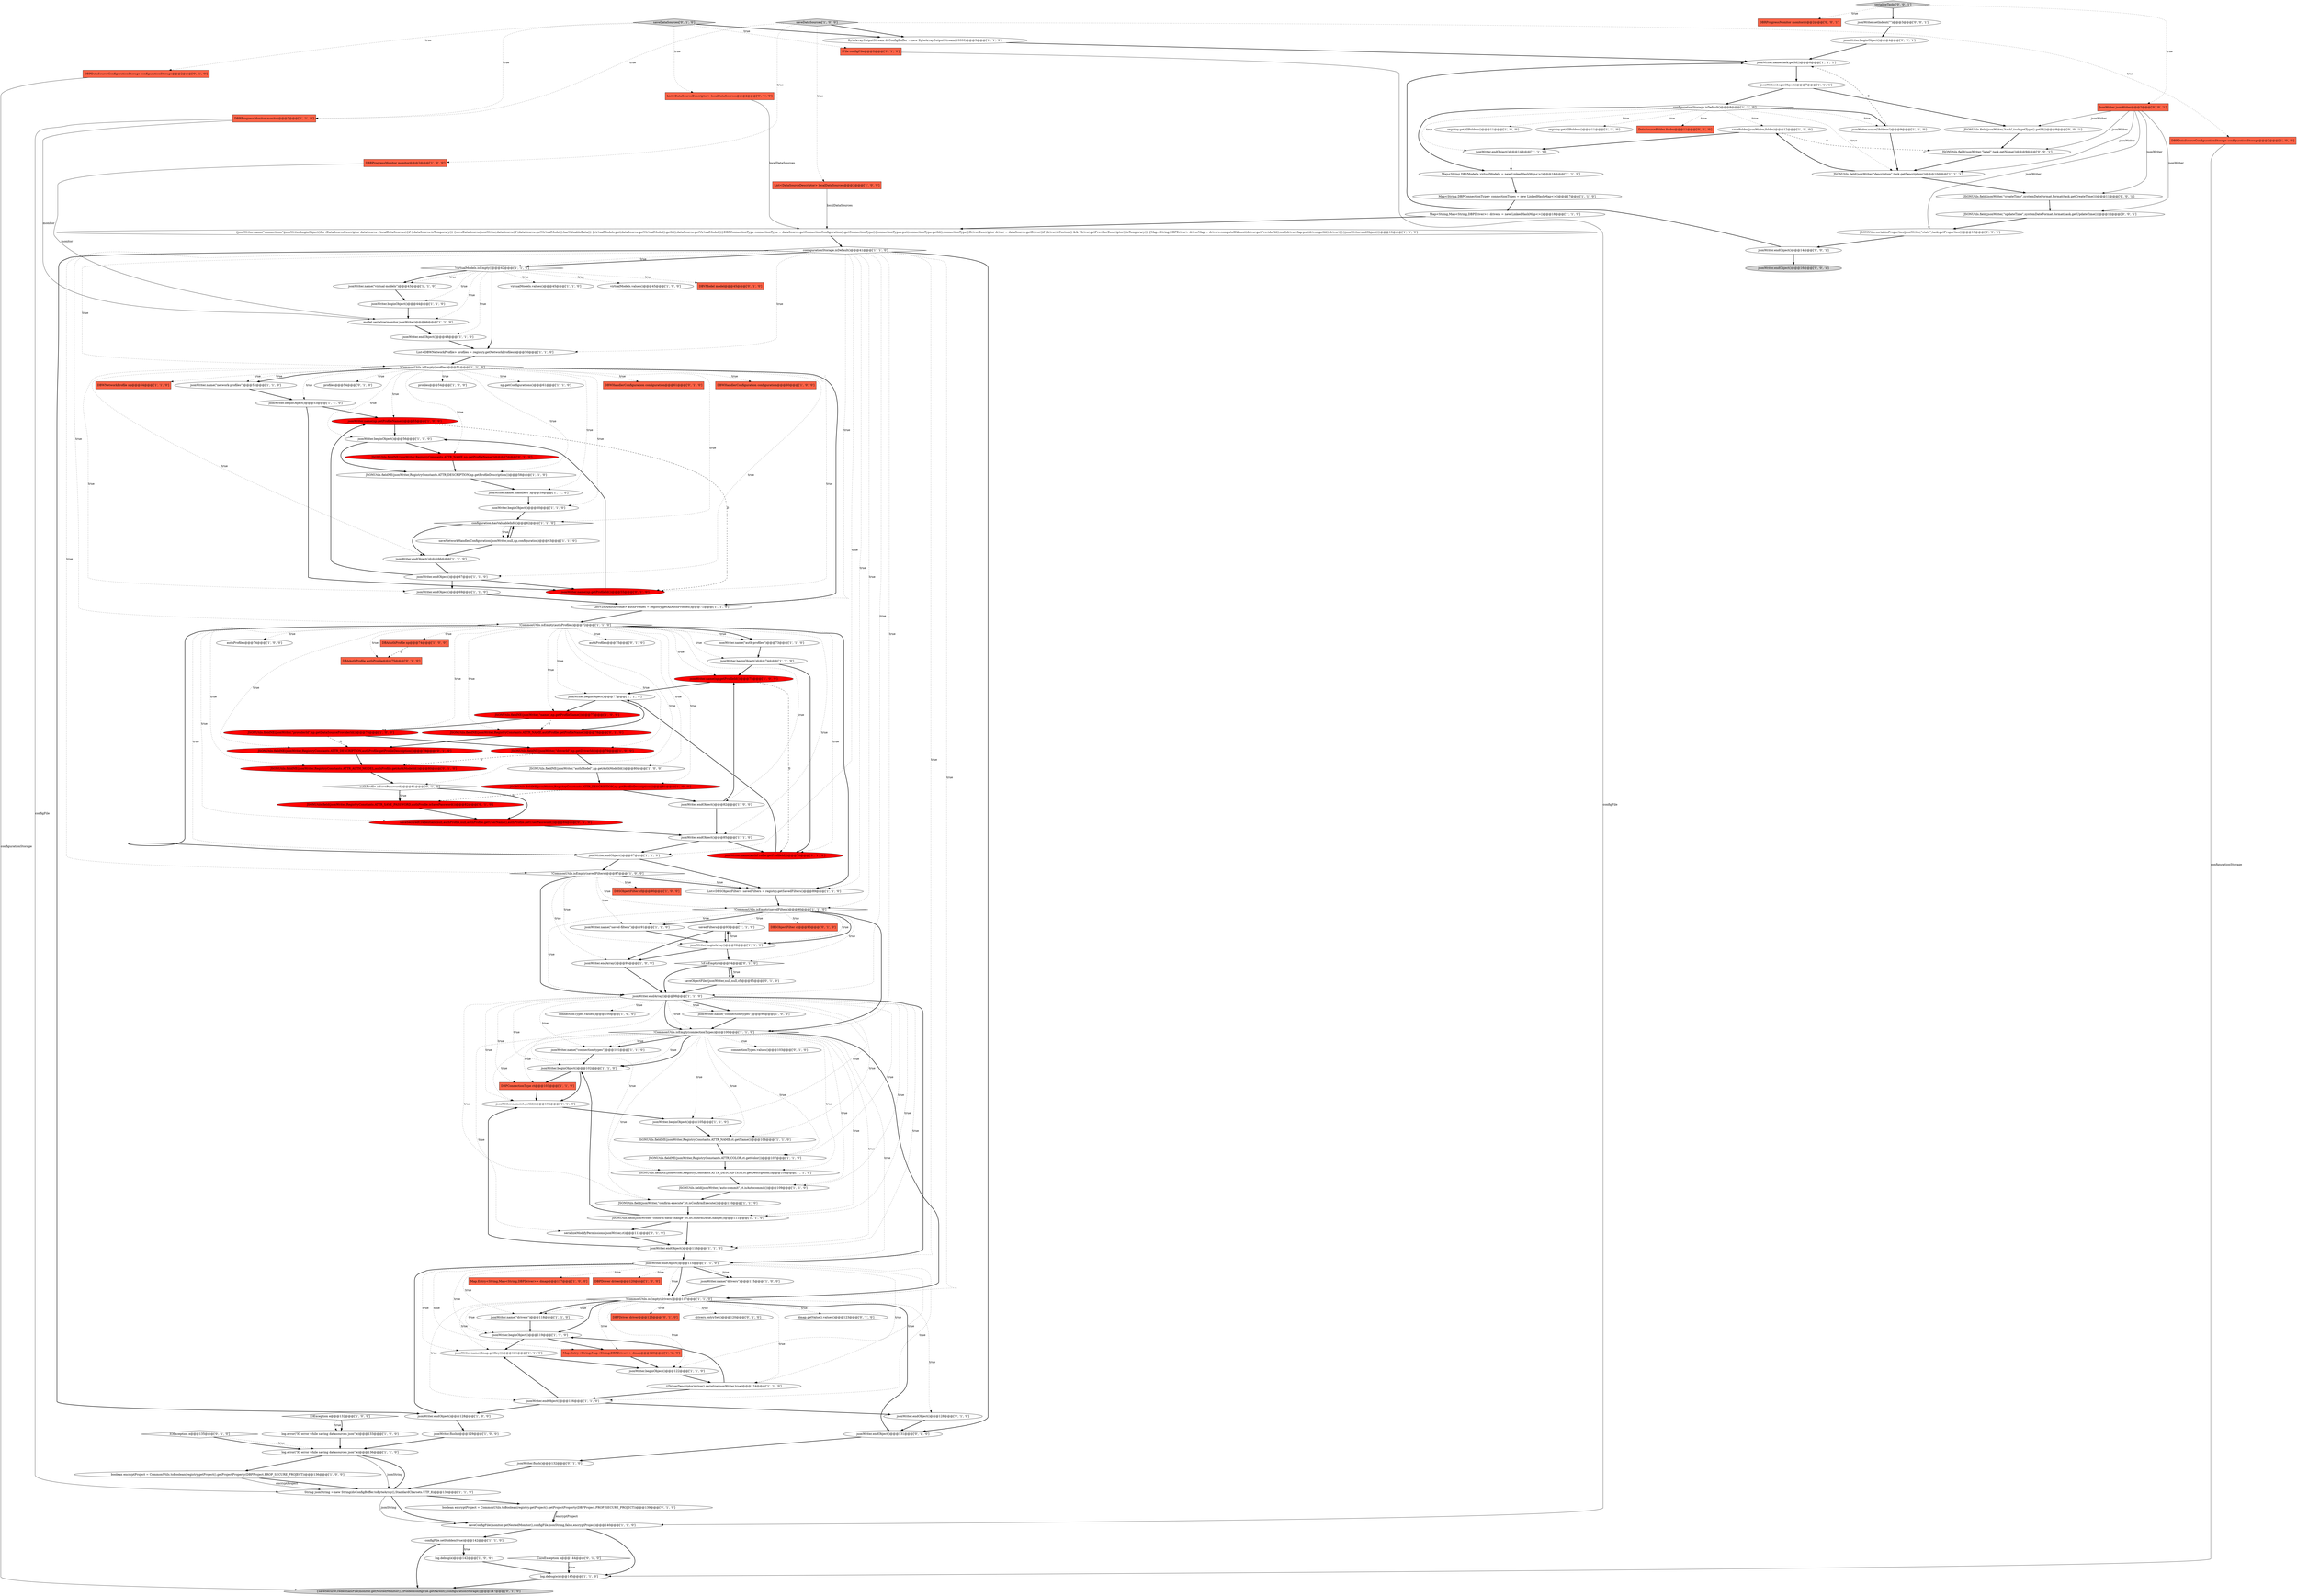 digraph {
120 [style = filled, label = "IFile configFile@@@2@@@['0', '1', '0']", fillcolor = tomato, shape = box image = "AAA0AAABBB2BBB"];
43 [style = filled, label = "jsonWriter.endObject()@@@128@@@['1', '0', '0']", fillcolor = white, shape = ellipse image = "AAA0AAABBB1BBB"];
80 [style = filled, label = "jsonWriter.name(np.getProfileId())@@@75@@@['1', '0', '0']", fillcolor = red, shape = ellipse image = "AAA1AAABBB1BBB"];
26 [style = filled, label = "jsonWriter.name(np.getProfileName())@@@55@@@['1', '0', '0']", fillcolor = red, shape = ellipse image = "AAA1AAABBB1BBB"];
145 [style = filled, label = "JSONUtils.field(jsonWriter,\"label\",task.getName())@@@9@@@['0', '0', '1']", fillcolor = white, shape = ellipse image = "AAA0AAABBB3BBB"];
95 [style = filled, label = "jsonWriter.beginObject()@@@102@@@['1', '1', '0']", fillcolor = white, shape = ellipse image = "AAA0AAABBB1BBB"];
40 [style = filled, label = "log.debug(e)@@@142@@@['1', '0', '0']", fillcolor = white, shape = ellipse image = "AAA0AAABBB1BBB"];
24 [style = filled, label = "jsonWriter.beginObject()@@@105@@@['1', '1', '0']", fillcolor = white, shape = ellipse image = "AAA0AAABBB1BBB"];
90 [style = filled, label = "JSONUtils.fieldNE(jsonWriter,RegistryConstants.ATTR_NAME,ct.getName())@@@106@@@['1', '1', '0']", fillcolor = white, shape = ellipse image = "AAA0AAABBB1BBB"];
140 [style = filled, label = "JSONUtils.fieldNE(jsonWriter,RegistryConstants.ATTR_AUTH_MODEL,authProfile.getAuthModelId())@@@80@@@['0', '1', '0']", fillcolor = red, shape = ellipse image = "AAA1AAABBB2BBB"];
68 [style = filled, label = "jsonWriter.endObject()@@@82@@@['1', '0', '0']", fillcolor = white, shape = ellipse image = "AAA0AAABBB1BBB"];
58 [style = filled, label = "model.serialize(monitor,jsonWriter)@@@46@@@['1', '1', '0']", fillcolor = white, shape = ellipse image = "AAA0AAABBB1BBB"];
137 [style = filled, label = "JSONUtils.fieldNE(jsonWriter,RegistryConstants.ATTR_NAME,authProfile.getProfileName())@@@78@@@['0', '1', '0']", fillcolor = red, shape = ellipse image = "AAA1AAABBB2BBB"];
47 [style = filled, label = "log.error(\"IO error while saving datasources json\",e)@@@133@@@['1', '0', '0']", fillcolor = white, shape = ellipse image = "AAA0AAABBB1BBB"];
67 [style = filled, label = "jsonWriter.endObject()@@@87@@@['1', '1', '0']", fillcolor = white, shape = ellipse image = "AAA0AAABBB1BBB"];
78 [style = filled, label = "jsonWriter.name(\"connection-types\")@@@98@@@['1', '0', '0']", fillcolor = white, shape = ellipse image = "AAA0AAABBB1BBB"];
34 [style = filled, label = "jsonWriter.endObject()@@@69@@@['1', '1', '0']", fillcolor = white, shape = ellipse image = "AAA0AAABBB1BBB"];
20 [style = filled, label = "List<DBSObjectFilter> savedFilters = registry.getSavedFilters()@@@89@@@['1', '1', '0']", fillcolor = white, shape = ellipse image = "AAA0AAABBB1BBB"];
76 [style = filled, label = "jsonWriter.beginObject()@@@74@@@['1', '1', '0']", fillcolor = white, shape = ellipse image = "AAA0AAABBB1BBB"];
85 [style = filled, label = "!CommonUtils.isEmpty(drivers)@@@117@@@['1', '1', '0']", fillcolor = white, shape = diamond image = "AAA0AAABBB1BBB"];
0 [style = filled, label = "log.error(\"IO error while saving datasources json\",e)@@@136@@@['1', '1', '0']", fillcolor = white, shape = ellipse image = "AAA0AAABBB1BBB"];
129 [style = filled, label = "jsonWriter.endObject()@@@131@@@['0', '1', '0']", fillcolor = white, shape = ellipse image = "AAA0AAABBB2BBB"];
48 [style = filled, label = "jsonWriter.beginObject()@@@7@@@['1', '1', '1']", fillcolor = white, shape = ellipse image = "AAA0AAABBB1BBB"];
136 [style = filled, label = "DataSourceFolder folder@@@11@@@['0', '1', '0']", fillcolor = tomato, shape = box image = "AAA0AAABBB2BBB"];
141 [style = filled, label = "JSONUtils.field(jsonWriter,RegistryConstants.ATTR_SAVE_PASSWORD,authProfile.isSavePassword())@@@82@@@['0', '1', '0']", fillcolor = red, shape = ellipse image = "AAA1AAABBB2BBB"];
111 [style = filled, label = "DBWHandlerConfiguration configuration@@@61@@@['0', '1', '0']", fillcolor = tomato, shape = box image = "AAA0AAABBB2BBB"];
74 [style = filled, label = "savedFilters@@@93@@@['1', '1', '0']", fillcolor = white, shape = ellipse image = "AAA0AAABBB1BBB"];
57 [style = filled, label = "jsonWriter.name(\"drivers\")@@@118@@@['1', '1', '0']", fillcolor = white, shape = ellipse image = "AAA0AAABBB1BBB"];
89 [style = filled, label = "jsonWriter.beginObject()@@@56@@@['1', '1', '0']", fillcolor = white, shape = ellipse image = "AAA0AAABBB1BBB"];
25 [style = filled, label = "jsonWriter.endObject()@@@85@@@['1', '1', '0']", fillcolor = white, shape = ellipse image = "AAA0AAABBB1BBB"];
7 [style = filled, label = "DBWHandlerConfiguration configuration@@@60@@@['1', '0', '0']", fillcolor = tomato, shape = box image = "AAA0AAABBB1BBB"];
70 [style = filled, label = "jsonWriter.name(ct.getId())@@@104@@@['1', '1', '0']", fillcolor = white, shape = ellipse image = "AAA0AAABBB1BBB"];
31 [style = filled, label = "jsonWriter.beginObject()@@@77@@@['1', '1', '0']", fillcolor = white, shape = ellipse image = "AAA0AAABBB1BBB"];
104 [style = filled, label = "saveConfigFile(monitor.getNestedMonitor(),configFile,jsonString,false,encryptProject)@@@140@@@['1', '1', '0']", fillcolor = white, shape = ellipse image = "AAA0AAABBB1BBB"];
144 [style = filled, label = "DBRProgressMonitor monitor@@@2@@@['0', '0', '1']", fillcolor = tomato, shape = box image = "AAA0AAABBB3BBB"];
132 [style = filled, label = "JSONUtils.fieldNE(jsonWriter,RegistryConstants.ATTR_DESCRIPTION,authProfile.getProfileDescription())@@@79@@@['0', '1', '0']", fillcolor = red, shape = ellipse image = "AAA1AAABBB2BBB"];
14 [style = filled, label = "Map<String,DBVModel> virtualModels = new LinkedHashMap<>()@@@16@@@['1', '1', '0']", fillcolor = white, shape = ellipse image = "AAA0AAABBB1BBB"];
65 [style = filled, label = "authProfiles@@@74@@@['1', '0', '0']", fillcolor = white, shape = ellipse image = "AAA0AAABBB1BBB"];
83 [style = filled, label = "JSONUtils.fieldNE(jsonWriter,\"name\",np.getProfileName())@@@77@@@['1', '0', '0']", fillcolor = red, shape = ellipse image = "AAA1AAABBB1BBB"];
123 [style = filled, label = "DBPDataSourceConfigurationStorage configurationStorage@@@2@@@['0', '1', '0']", fillcolor = tomato, shape = box image = "AAA0AAABBB2BBB"];
6 [style = filled, label = "jsonWriter.beginObject()@@@44@@@['1', '1', '0']", fillcolor = white, shape = ellipse image = "AAA0AAABBB1BBB"];
148 [style = filled, label = "serializeTasks['0', '0', '1']", fillcolor = lightgray, shape = diamond image = "AAA0AAABBB3BBB"];
59 [style = filled, label = "((DriverDescriptor)driver).serialize(jsonWriter,true)@@@124@@@['1', '1', '0']", fillcolor = white, shape = ellipse image = "AAA0AAABBB1BBB"];
50 [style = filled, label = "String jsonString = new String(dsConfigBuffer.toByteArray(),StandardCharsets.UTF_8)@@@138@@@['1', '1', '0']", fillcolor = white, shape = ellipse image = "AAA0AAABBB1BBB"];
38 [style = filled, label = "configuration.hasValuableInfo()@@@62@@@['1', '1', '0']", fillcolor = white, shape = diamond image = "AAA0AAABBB1BBB"];
35 [style = filled, label = "configurationStorage.isDefault()@@@8@@@['1', '1', '0']", fillcolor = white, shape = diamond image = "AAA0AAABBB1BBB"];
131 [style = filled, label = "saveDataSources['0', '1', '0']", fillcolor = lightgray, shape = diamond image = "AAA0AAABBB2BBB"];
113 [style = filled, label = "jsonWriter.flush()@@@132@@@['0', '1', '0']", fillcolor = white, shape = ellipse image = "AAA0AAABBB2BBB"];
91 [style = filled, label = "jsonWriter.endObject()@@@14@@@['1', '1', '0']", fillcolor = white, shape = ellipse image = "AAA0AAABBB1BBB"];
139 [style = filled, label = "jsonWriter.name(np.getProfileId())@@@55@@@['0', '1', '0']", fillcolor = red, shape = ellipse image = "AAA1AAABBB2BBB"];
102 [style = filled, label = "jsonWriter.endArray()@@@95@@@['1', '0', '0']", fillcolor = white, shape = ellipse image = "AAA0AAABBB1BBB"];
135 [style = filled, label = "JSONUtils.fieldNE(jsonWriter,RegistryConstants.ATTR_NAME,np.getProfileName())@@@57@@@['0', '1', '0']", fillcolor = red, shape = ellipse image = "AAA1AAABBB2BBB"];
108 [style = filled, label = "jsonWriter.endObject()@@@128@@@['0', '1', '0']", fillcolor = white, shape = ellipse image = "AAA0AAABBB2BBB"];
133 [style = filled, label = "saveObjectFiler(jsonWriter,null,null,cf)@@@95@@@['0', '1', '0']", fillcolor = white, shape = ellipse image = "AAA0AAABBB2BBB"];
114 [style = filled, label = "List<DataSourceDescriptor> localDataSources@@@2@@@['0', '1', '0']", fillcolor = tomato, shape = box image = "AAA0AAABBB2BBB"];
79 [style = filled, label = "Map<String,DBPConnectionType> connectionTypes = new LinkedHashMap<>()@@@17@@@['1', '1', '0']", fillcolor = white, shape = ellipse image = "AAA0AAABBB1BBB"];
106 [style = filled, label = "jsonWriter.name(task.getId())@@@6@@@['1', '1', '1']", fillcolor = white, shape = ellipse image = "AAA0AAABBB1BBB"];
84 [style = filled, label = "!CommonUtils.isEmpty(savedFilters)@@@87@@@['1', '0', '0']", fillcolor = white, shape = diamond image = "AAA0AAABBB1BBB"];
126 [style = filled, label = "DBPDriver driver@@@123@@@['0', '1', '0']", fillcolor = tomato, shape = box image = "AAA0AAABBB2BBB"];
19 [style = filled, label = "saveNetworkHandlerConfiguration(jsonWriter,null,np,configuration)@@@63@@@['1', '1', '0']", fillcolor = white, shape = ellipse image = "AAA0AAABBB1BBB"];
149 [style = filled, label = "jsonWriter.setIndent(\"\")@@@3@@@['0', '0', '1']", fillcolor = white, shape = ellipse image = "AAA0AAABBB3BBB"];
64 [style = filled, label = "List<DBAAuthProfile> authProfiles = registry.getAllAuthProfiles()@@@71@@@['1', '1', '0']", fillcolor = white, shape = ellipse image = "AAA0AAABBB1BBB"];
29 [style = filled, label = "jsonWriter.endObject()@@@113@@@['1', '1', '0']", fillcolor = white, shape = ellipse image = "AAA0AAABBB1BBB"];
12 [style = filled, label = "!CommonUtils.isEmpty(connectionTypes)@@@100@@@['1', '1', '0']", fillcolor = white, shape = diamond image = "AAA0AAABBB1BBB"];
17 [style = filled, label = "List<DBWNetworkProfile> profiles = registry.getNetworkProfiles()@@@50@@@['1', '1', '0']", fillcolor = white, shape = ellipse image = "AAA0AAABBB1BBB"];
45 [style = filled, label = "jsonWriter.name(\"handlers\")@@@59@@@['1', '1', '0']", fillcolor = white, shape = ellipse image = "AAA0AAABBB1BBB"];
98 [style = filled, label = "JSONUtils.fieldNE(jsonWriter,RegistryConstants.ATTR_COLOR,ct.getColor())@@@107@@@['1', '1', '0']", fillcolor = white, shape = ellipse image = "AAA0AAABBB1BBB"];
117 [style = filled, label = "CoreException e@@@144@@@['0', '1', '0']", fillcolor = white, shape = diamond image = "AAA0AAABBB2BBB"];
93 [style = filled, label = "jsonWriter.name(dmap.getKey())@@@121@@@['1', '1', '0']", fillcolor = white, shape = ellipse image = "AAA0AAABBB1BBB"];
69 [style = filled, label = "DBWNetworkProfile np@@@54@@@['1', '1', '0']", fillcolor = tomato, shape = box image = "AAA0AAABBB1BBB"];
127 [style = filled, label = "DBVModel model@@@45@@@['0', '1', '0']", fillcolor = tomato, shape = box image = "AAA0AAABBB2BBB"];
99 [style = filled, label = "virtualModels.values()@@@45@@@['1', '1', '0']", fillcolor = white, shape = ellipse image = "AAA0AAABBB1BBB"];
125 [style = filled, label = "!cf.isEmpty()@@@94@@@['0', '1', '0']", fillcolor = white, shape = diamond image = "AAA0AAABBB2BBB"];
109 [style = filled, label = "drivers.entrySet()@@@120@@@['0', '1', '0']", fillcolor = white, shape = ellipse image = "AAA0AAABBB2BBB"];
87 [style = filled, label = "jsonWriter.name(\"drivers\")@@@115@@@['1', '0', '0']", fillcolor = white, shape = ellipse image = "AAA0AAABBB1BBB"];
75 [style = filled, label = "DBPDataSourceConfigurationStorage configurationStorage@@@2@@@['1', '0', '0']", fillcolor = tomato, shape = box image = "AAA0AAABBB1BBB"];
72 [style = filled, label = "!CommonUtils.isEmpty(profiles)@@@51@@@['1', '1', '0']", fillcolor = white, shape = diamond image = "AAA0AAABBB1BBB"];
134 [style = filled, label = "serializeModifyPermissions(jsonWriter,ct)@@@112@@@['0', '1', '0']", fillcolor = white, shape = ellipse image = "AAA0AAABBB2BBB"];
18 [style = filled, label = "jsonWriter.beginObject()@@@53@@@['1', '1', '0']", fillcolor = white, shape = ellipse image = "AAA0AAABBB1BBB"];
44 [style = filled, label = "ByteArrayOutputStream dsConfigBuffer = new ByteArrayOutputStream(10000)@@@3@@@['1', '1', '0']", fillcolor = white, shape = ellipse image = "AAA0AAABBB1BBB"];
33 [style = filled, label = "jsonWriter.name(\"auth-profiles\")@@@73@@@['1', '1', '0']", fillcolor = white, shape = ellipse image = "AAA0AAABBB1BBB"];
77 [style = filled, label = "!CommonUtils.isEmpty(authProfiles)@@@72@@@['1', '1', '0']", fillcolor = white, shape = diamond image = "AAA0AAABBB1BBB"];
11 [style = filled, label = "Map.Entry<String,Map<String,DBPDriver>> dmap@@@120@@@['1', '1', '0']", fillcolor = tomato, shape = box image = "AAA0AAABBB1BBB"];
138 [style = filled, label = "DBAAuthProfile authProfile@@@75@@@['0', '1', '0']", fillcolor = tomato, shape = box image = "AAA1AAABBB2BBB"];
51 [style = filled, label = "JSONUtils.fieldNE(jsonWriter,\"authModel\",np.getAuthModelId())@@@80@@@['1', '0', '0']", fillcolor = white, shape = ellipse image = "AAA0AAABBB1BBB"];
41 [style = filled, label = "saveDataSources['1', '0', '0']", fillcolor = lightgray, shape = diamond image = "AAA0AAABBB1BBB"];
86 [style = filled, label = "jsonWriter.endObject()@@@126@@@['1', '1', '0']", fillcolor = white, shape = ellipse image = "AAA0AAABBB1BBB"];
97 [style = filled, label = "jsonWriter.endObject()@@@67@@@['1', '1', '0']", fillcolor = white, shape = ellipse image = "AAA0AAABBB1BBB"];
61 [style = filled, label = "jsonWriter.flush()@@@129@@@['1', '0', '0']", fillcolor = white, shape = ellipse image = "AAA0AAABBB1BBB"];
73 [style = filled, label = "jsonWriter.name(\"saved-filters\")@@@91@@@['1', '1', '0']", fillcolor = white, shape = ellipse image = "AAA0AAABBB1BBB"];
103 [style = filled, label = "DBAAuthProfile np@@@74@@@['1', '0', '0']", fillcolor = tomato, shape = box image = "AAA1AAABBB1BBB"];
39 [style = filled, label = "jsonWriter.endArray()@@@98@@@['1', '1', '0']", fillcolor = white, shape = ellipse image = "AAA0AAABBB1BBB"];
1 [style = filled, label = "JSONUtils.fieldNE(jsonWriter,RegistryConstants.ATTR_DESCRIPTION,np.getProfileDescription())@@@81@@@['1', '0', '0']", fillcolor = red, shape = ellipse image = "AAA1AAABBB1BBB"];
13 [style = filled, label = "jsonWriter.endObject()@@@115@@@['1', '1', '0']", fillcolor = white, shape = ellipse image = "AAA0AAABBB1BBB"];
100 [style = filled, label = "saveFolder(jsonWriter,folder)@@@12@@@['1', '1', '0']", fillcolor = white, shape = ellipse image = "AAA0AAABBB1BBB"];
22 [style = filled, label = "jsonWriter.beginObject()@@@122@@@['1', '1', '0']", fillcolor = white, shape = ellipse image = "AAA0AAABBB1BBB"];
119 [style = filled, label = "DBSObjectFilter cf@@@93@@@['0', '1', '0']", fillcolor = tomato, shape = box image = "AAA0AAABBB2BBB"];
94 [style = filled, label = "JSONUtils.field(jsonWriter,\"description\",task.getDescription())@@@10@@@['1', '1', '1']", fillcolor = white, shape = ellipse image = "AAA0AAABBB1BBB"];
118 [style = filled, label = "dmap.getValue().values()@@@123@@@['0', '1', '0']", fillcolor = white, shape = ellipse image = "AAA0AAABBB2BBB"];
28 [style = filled, label = "connectionTypes.values()@@@100@@@['1', '0', '0']", fillcolor = white, shape = ellipse image = "AAA0AAABBB1BBB"];
46 [style = filled, label = "jsonWriter.name(\"folders\")@@@9@@@['1', '1', '0']", fillcolor = white, shape = ellipse image = "AAA0AAABBB1BBB"];
60 [style = filled, label = "JSONUtils.fieldNE(jsonWriter,\"providerId\",np.getDataSourceProviderId())@@@78@@@['1', '0', '0']", fillcolor = red, shape = ellipse image = "AAA1AAABBB1BBB"];
42 [style = filled, label = "jsonWriter.endObject()@@@48@@@['1', '1', '0']", fillcolor = white, shape = ellipse image = "AAA0AAABBB1BBB"];
21 [style = filled, label = "log.debug(e)@@@145@@@['1', '1', '0']", fillcolor = white, shape = ellipse image = "AAA0AAABBB1BBB"];
88 [style = filled, label = "JSONUtils.fieldNE(jsonWriter,\"driverId\",np.getDriverId())@@@79@@@['1', '0', '0']", fillcolor = red, shape = ellipse image = "AAA1AAABBB1BBB"];
130 [style = filled, label = "connectionTypes.values()@@@103@@@['0', '1', '0']", fillcolor = white, shape = ellipse image = "AAA0AAABBB2BBB"];
152 [style = filled, label = "JSONUtils.serializeProperties(jsonWriter,\"state\",task.getProperties())@@@13@@@['0', '0', '1']", fillcolor = white, shape = ellipse image = "AAA0AAABBB3BBB"];
143 [style = filled, label = "JSONUtils.field(jsonWriter,\"createTime\",systemDateFormat.format(task.getCreateTime()))@@@11@@@['0', '0', '1']", fillcolor = white, shape = ellipse image = "AAA0AAABBB3BBB"];
9 [style = filled, label = "virtualModels.values()@@@45@@@['1', '0', '0']", fillcolor = white, shape = ellipse image = "AAA0AAABBB1BBB"];
112 [style = filled, label = "profiles@@@54@@@['0', '1', '0']", fillcolor = white, shape = ellipse image = "AAA0AAABBB2BBB"];
146 [style = filled, label = "JSONUtils.field(jsonWriter,\"task\",task.getType().getId())@@@8@@@['0', '0', '1']", fillcolor = white, shape = ellipse image = "AAA0AAABBB3BBB"];
3 [style = filled, label = "IOException e@@@132@@@['1', '0', '0']", fillcolor = white, shape = diamond image = "AAA0AAABBB1BBB"];
55 [style = filled, label = "DBSObjectFilter cf@@@90@@@['1', '0', '0']", fillcolor = tomato, shape = box image = "AAA0AAABBB1BBB"];
15 [style = filled, label = "JSONUtils.field(jsonWriter,\"auto-commit\",ct.isAutocommit())@@@109@@@['1', '1', '0']", fillcolor = white, shape = ellipse image = "AAA0AAABBB1BBB"];
101 [style = filled, label = "jsonWriter.endObject()@@@66@@@['1', '1', '0']", fillcolor = white, shape = ellipse image = "AAA0AAABBB1BBB"];
10 [style = filled, label = "!CommonUtils.isEmpty(savedFilters)@@@90@@@['1', '1', '0']", fillcolor = white, shape = diamond image = "AAA0AAABBB1BBB"];
107 [style = filled, label = "jsonWriter.name(\"virtual-models\")@@@43@@@['1', '1', '0']", fillcolor = white, shape = ellipse image = "AAA0AAABBB1BBB"];
81 [style = filled, label = "jsonWriter.beginObject()@@@119@@@['1', '1', '0']", fillcolor = white, shape = ellipse image = "AAA0AAABBB1BBB"];
142 [style = filled, label = "jsonWriter.endObject()@@@14@@@['0', '0', '1']", fillcolor = white, shape = ellipse image = "AAA0AAABBB3BBB"];
27 [style = filled, label = "boolean encryptProject = CommonUtils.toBoolean(registry.getProject().getProjectProperty(DBPProject.PROP_SECURE_PROJECT))@@@136@@@['1', '0', '0']", fillcolor = white, shape = ellipse image = "AAA0AAABBB1BBB"];
122 [style = filled, label = "IOException e@@@135@@@['0', '1', '0']", fillcolor = white, shape = diamond image = "AAA0AAABBB2BBB"];
56 [style = filled, label = "JSONUtils.fieldNE(jsonWriter,RegistryConstants.ATTR_DESCRIPTION,np.getProfileDescription())@@@58@@@['1', '1', '0']", fillcolor = white, shape = ellipse image = "AAA0AAABBB1BBB"];
147 [style = filled, label = "jsonWriter.beginObject()@@@4@@@['0', '0', '1']", fillcolor = white, shape = ellipse image = "AAA0AAABBB3BBB"];
30 [style = filled, label = "Map.Entry<String,Map<String,DBPDriver>> dmap@@@117@@@['1', '0', '0']", fillcolor = tomato, shape = box image = "AAA0AAABBB1BBB"];
2 [style = filled, label = "jsonWriter.name(\"network-profiles\")@@@52@@@['1', '1', '0']", fillcolor = white, shape = ellipse image = "AAA0AAABBB1BBB"];
63 [style = filled, label = "profiles@@@54@@@['1', '0', '0']", fillcolor = white, shape = ellipse image = "AAA0AAABBB1BBB"];
105 [style = filled, label = "jsonWriter.name(\"connection-types\")@@@101@@@['1', '1', '0']", fillcolor = white, shape = ellipse image = "AAA0AAABBB1BBB"];
96 [style = filled, label = "configurationStorage.isDefault()@@@41@@@['1', '1', '0']", fillcolor = white, shape = diamond image = "AAA0AAABBB1BBB"];
4 [style = filled, label = "registry.getAllFolders()@@@11@@@['1', '0', '0']", fillcolor = white, shape = ellipse image = "AAA0AAABBB1BBB"];
82 [style = filled, label = "DBRProgressMonitor monitor@@@2@@@['1', '1', '0']", fillcolor = tomato, shape = box image = "AAA0AAABBB1BBB"];
110 [style = filled, label = "saveSecuredCredentials(null,authProfile,null,authProfile.getUserName(),authProfile.getUserPassword())@@@84@@@['0', '1', '0']", fillcolor = red, shape = ellipse image = "AAA1AAABBB2BBB"];
5 [style = filled, label = "jsonWriter.beginObject()@@@60@@@['1', '1', '0']", fillcolor = white, shape = ellipse image = "AAA0AAABBB1BBB"];
23 [style = filled, label = "jsonWriter.beginArray()@@@92@@@['1', '1', '0']", fillcolor = white, shape = ellipse image = "AAA0AAABBB1BBB"];
53 [style = filled, label = "JSONUtils.fieldNE(jsonWriter,RegistryConstants.ATTR_DESCRIPTION,ct.getDescription())@@@108@@@['1', '1', '0']", fillcolor = white, shape = ellipse image = "AAA0AAABBB1BBB"];
16 [style = filled, label = "registry.getAllFolders()@@@11@@@['1', '1', '0']", fillcolor = white, shape = ellipse image = "AAA0AAABBB1BBB"];
71 [style = filled, label = "{jsonWriter.name(\"connections\")jsonWriter.beginObject()for (DataSourceDescriptor dataSource : localDataSources){if (!dataSource.isTemporary()) {saveDataSource(jsonWriter,dataSource)if (dataSource.getVirtualModel().hasValuableData()) {virtualModels.put(dataSource.getVirtualModel().getId(),dataSource.getVirtualModel())}DBPConnectionType connectionType = dataSource.getConnectionConfiguration().getConnectionType(){connectionTypes.put(connectionType.getId(),connectionType)}DriverDescriptor driver = dataSource.getDriver()if (driver.isCustom() && !driver.getProviderDescriptor().isTemporary()) {Map<String,DBPDriver> driverMap = drivers.computeIfAbsent(driver.getProviderId(),null)driverMap.put(driver.getId(),driver)}}}jsonWriter.endObject()}@@@19@@@['1', '1', '0']", fillcolor = white, shape = ellipse image = "AAA0AAABBB1BBB"];
151 [style = filled, label = "jsonWriter.endObject()@@@16@@@['0', '0', '1']", fillcolor = lightgray, shape = ellipse image = "AAA0AAABBB3BBB"];
153 [style = filled, label = "JSONUtils.field(jsonWriter,\"updateTime\",systemDateFormat.format(task.getUpdateTime()))@@@12@@@['0', '0', '1']", fillcolor = white, shape = ellipse image = "AAA0AAABBB3BBB"];
115 [style = filled, label = "boolean encryptProject = CommonUtils.toBoolean(registry.getProject().getProjectProperty(DBPProject.PROP_SECURE_PROJECT))@@@139@@@['0', '1', '0']", fillcolor = white, shape = ellipse image = "AAA0AAABBB2BBB"];
92 [style = filled, label = "DBPDriver driver@@@120@@@['1', '0', '0']", fillcolor = tomato, shape = box image = "AAA0AAABBB1BBB"];
54 [style = filled, label = "Map<String,Map<String,DBPDriver>> drivers = new LinkedHashMap<>()@@@18@@@['1', '1', '0']", fillcolor = white, shape = ellipse image = "AAA0AAABBB1BBB"];
32 [style = filled, label = "configFile.setHidden(true)@@@142@@@['1', '1', '0']", fillcolor = white, shape = ellipse image = "AAA0AAABBB1BBB"];
52 [style = filled, label = "DBRProgressMonitor monitor@@@2@@@['1', '0', '0']", fillcolor = tomato, shape = box image = "AAA0AAABBB1BBB"];
62 [style = filled, label = "!virtualModels.isEmpty()@@@42@@@['1', '1', '0']", fillcolor = white, shape = diamond image = "AAA0AAABBB1BBB"];
66 [style = filled, label = "DBPConnectionType ct@@@103@@@['1', '1', '0']", fillcolor = tomato, shape = box image = "AAA0AAABBB1BBB"];
8 [style = filled, label = "JSONUtils.field(jsonWriter,\"confirm-execute\",ct.isConfirmExecute())@@@110@@@['1', '1', '0']", fillcolor = white, shape = ellipse image = "AAA0AAABBB1BBB"];
124 [style = filled, label = "authProfiles@@@75@@@['0', '1', '0']", fillcolor = white, shape = ellipse image = "AAA0AAABBB2BBB"];
49 [style = filled, label = "JSONUtils.field(jsonWriter,\"confirm-data-change\",ct.isConfirmDataChange())@@@111@@@['1', '1', '0']", fillcolor = white, shape = ellipse image = "AAA0AAABBB1BBB"];
36 [style = filled, label = "np.getConfigurations()@@@61@@@['1', '1', '0']", fillcolor = white, shape = ellipse image = "AAA0AAABBB1BBB"];
121 [style = filled, label = "authProfile.isSavePassword()@@@81@@@['0', '1', '0']", fillcolor = white, shape = diamond image = "AAA0AAABBB2BBB"];
37 [style = filled, label = "List<DataSourceDescriptor> localDataSources@@@2@@@['1', '0', '0']", fillcolor = tomato, shape = box image = "AAA0AAABBB1BBB"];
128 [style = filled, label = "jsonWriter.name(authProfile.getProfileId())@@@76@@@['0', '1', '0']", fillcolor = red, shape = ellipse image = "AAA1AAABBB2BBB"];
116 [style = filled, label = "{saveSecureCredentialsFile(monitor.getNestedMonitor(),(IFolder)configFile.getParent(),configurationStorage)}@@@147@@@['0', '1', '0']", fillcolor = lightgray, shape = ellipse image = "AAA0AAABBB2BBB"];
150 [style = filled, label = "JsonWriter jsonWriter@@@2@@@['0', '0', '1']", fillcolor = tomato, shape = box image = "AAA0AAABBB3BBB"];
84->10 [style = dotted, label="true"];
49->134 [style = bold, label=""];
31->137 [style = bold, label=""];
148->144 [style = dotted, label="true"];
39->24 [style = dotted, label="true"];
84->20 [style = bold, label=""];
5->38 [style = bold, label=""];
62->107 [style = dotted, label="true"];
35->16 [style = dotted, label="true"];
77->67 [style = dotted, label="true"];
108->129 [style = bold, label=""];
62->127 [style = dotted, label="true"];
114->71 [style = solid, label="localDataSources"];
89->56 [style = bold, label=""];
17->72 [style = bold, label=""];
91->14 [style = bold, label=""];
46->94 [style = bold, label=""];
77->138 [style = dotted, label="true"];
32->116 [style = bold, label=""];
77->121 [style = dotted, label="true"];
85->93 [style = dotted, label="true"];
31->83 [style = bold, label=""];
72->112 [style = dotted, label="true"];
122->0 [style = dotted, label="true"];
72->2 [style = dotted, label="true"];
71->96 [style = bold, label=""];
13->92 [style = dotted, label="true"];
148->149 [style = bold, label=""];
13->86 [style = dotted, label="true"];
77->76 [style = dotted, label="true"];
67->84 [style = bold, label=""];
59->86 [style = bold, label=""];
39->29 [style = dotted, label="true"];
77->33 [style = dotted, label="true"];
39->105 [style = dotted, label="true"];
13->43 [style = bold, label=""];
107->6 [style = bold, label=""];
39->12 [style = bold, label=""];
35->46 [style = dotted, label="true"];
72->7 [style = dotted, label="true"];
96->13 [style = dotted, label="true"];
84->20 [style = dotted, label="true"];
19->38 [style = bold, label=""];
72->89 [style = dotted, label="true"];
85->11 [style = dotted, label="true"];
62->107 [style = bold, label=""];
40->21 [style = bold, label=""];
66->70 [style = bold, label=""];
142->106 [style = bold, label=""];
39->13 [style = bold, label=""];
18->26 [style = bold, label=""];
3->47 [style = bold, label=""];
12->49 [style = dotted, label="true"];
81->11 [style = bold, label=""];
41->37 [style = dotted, label="true"];
80->31 [style = bold, label=""];
43->61 [style = bold, label=""];
145->94 [style = bold, label=""];
72->56 [style = dotted, label="true"];
12->134 [style = dotted, label="true"];
85->57 [style = bold, label=""];
77->67 [style = bold, label=""];
41->52 [style = dotted, label="true"];
35->4 [style = dotted, label="true"];
49->29 [style = bold, label=""];
41->75 [style = dotted, label="true"];
77->20 [style = bold, label=""];
13->87 [style = bold, label=""];
19->101 [style = bold, label=""];
81->93 [style = bold, label=""];
13->87 [style = dotted, label="true"];
122->0 [style = bold, label=""];
13->57 [style = dotted, label="true"];
84->55 [style = dotted, label="true"];
39->78 [style = bold, label=""];
10->73 [style = dotted, label="true"];
62->99 [style = dotted, label="true"];
6->58 [style = bold, label=""];
25->67 [style = bold, label=""];
41->44 [style = bold, label=""];
13->85 [style = dotted, label="true"];
12->130 [style = dotted, label="true"];
141->110 [style = bold, label=""];
12->95 [style = dotted, label="true"];
86->43 [style = bold, label=""];
121->141 [style = dotted, label="true"];
12->8 [style = dotted, label="true"];
100->91 [style = bold, label=""];
84->102 [style = dotted, label="true"];
38->19 [style = dotted, label="true"];
62->6 [style = dotted, label="true"];
12->105 [style = bold, label=""];
72->5 [style = dotted, label="true"];
85->129 [style = bold, label=""];
120->104 [style = solid, label="configFile"];
148->150 [style = dotted, label="true"];
77->88 [style = dotted, label="true"];
84->39 [style = bold, label=""];
12->70 [style = dotted, label="true"];
77->65 [style = dotted, label="true"];
74->102 [style = bold, label=""];
12->53 [style = dotted, label="true"];
90->98 [style = bold, label=""];
54->71 [style = bold, label=""];
85->126 [style = dotted, label="true"];
77->128 [style = dotted, label="true"];
37->71 [style = solid, label="localDataSources"];
13->93 [style = dotted, label="true"];
13->59 [style = dotted, label="true"];
13->81 [style = dotted, label="true"];
77->1 [style = dotted, label="true"];
129->113 [style = bold, label=""];
68->80 [style = bold, label=""];
104->32 [style = bold, label=""];
72->18 [style = dotted, label="true"];
10->74 [style = dotted, label="true"];
72->38 [style = dotted, label="true"];
100->145 [style = dashed, label="0"];
46->106 [style = dashed, label="0"];
72->139 [style = dotted, label="true"];
83->137 [style = dashed, label="0"];
13->22 [style = dotted, label="true"];
117->21 [style = dotted, label="true"];
23->74 [style = dotted, label="true"];
12->66 [style = dotted, label="true"];
137->132 [style = bold, label=""];
72->64 [style = bold, label=""];
23->125 [style = bold, label=""];
68->25 [style = bold, label=""];
77->110 [style = dotted, label="true"];
123->116 [style = solid, label="configurationStorage"];
121->141 [style = bold, label=""];
39->98 [style = dotted, label="true"];
73->23 [style = bold, label=""];
33->76 [style = bold, label=""];
38->19 [style = bold, label=""];
95->70 [style = bold, label=""];
115->104 [style = solid, label="encryptProject"];
12->13 [style = dotted, label="true"];
56->45 [style = bold, label=""];
32->40 [style = bold, label=""];
12->105 [style = dotted, label="true"];
11->22 [style = bold, label=""];
82->50 [style = solid, label="configFile"];
77->103 [style = dotted, label="true"];
88->51 [style = bold, label=""];
39->12 [style = dotted, label="true"];
140->121 [style = bold, label=""];
149->147 [style = bold, label=""];
39->95 [style = dotted, label="true"];
12->95 [style = bold, label=""];
77->60 [style = dotted, label="true"];
152->142 [style = bold, label=""];
42->17 [style = bold, label=""];
96->17 [style = dotted, label="true"];
85->108 [style = dotted, label="true"];
96->129 [style = bold, label=""];
150->145 [style = solid, label="jsonWriter"];
72->34 [style = dotted, label="true"];
86->108 [style = bold, label=""];
132->140 [style = bold, label=""];
72->26 [style = dotted, label="true"];
88->140 [style = dashed, label="0"];
12->85 [style = bold, label=""];
80->128 [style = dashed, label="0"];
39->15 [style = dotted, label="true"];
27->50 [style = bold, label=""];
77->33 [style = bold, label=""];
53->15 [style = bold, label=""];
39->28 [style = dotted, label="true"];
96->84 [style = dotted, label="true"];
50->115 [style = bold, label=""];
96->85 [style = dotted, label="true"];
12->90 [style = dotted, label="true"];
85->57 [style = dotted, label="true"];
50->104 [style = solid, label="jsonString"];
96->12 [style = dotted, label="true"];
12->15 [style = dotted, label="true"];
48->35 [style = bold, label=""];
35->100 [style = dotted, label="true"];
13->85 [style = bold, label=""];
22->59 [style = bold, label=""];
72->135 [style = dotted, label="true"];
38->101 [style = bold, label=""];
0->50 [style = solid, label="jsonString"];
3->47 [style = dotted, label="true"];
74->23 [style = bold, label=""];
103->138 [style = dashed, label="0"];
35->94 [style = dotted, label="true"];
113->50 [style = bold, label=""];
47->0 [style = bold, label=""];
150->143 [style = solid, label="jsonWriter"];
98->53 [style = bold, label=""];
85->118 [style = dotted, label="true"];
77->51 [style = dotted, label="true"];
48->146 [style = bold, label=""];
89->135 [style = bold, label=""];
133->39 [style = bold, label=""];
1->141 [style = dashed, label="0"];
72->97 [style = dotted, label="true"];
134->29 [style = bold, label=""];
96->67 [style = dotted, label="true"];
10->39 [style = dotted, label="true"];
62->42 [style = dotted, label="true"];
10->119 [style = dotted, label="true"];
62->58 [style = dotted, label="true"];
82->58 [style = solid, label="monitor"];
77->132 [style = dotted, label="true"];
70->24 [style = bold, label=""];
76->128 [style = bold, label=""];
77->31 [style = dotted, label="true"];
96->10 [style = dotted, label="true"];
96->62 [style = bold, label=""];
150->94 [style = solid, label="jsonWriter"];
94->100 [style = bold, label=""];
39->66 [style = dotted, label="true"];
60->88 [style = bold, label=""];
85->22 [style = dotted, label="true"];
18->139 [style = bold, label=""];
13->30 [style = dotted, label="true"];
101->97 [style = bold, label=""];
72->111 [style = dotted, label="true"];
26->89 [style = bold, label=""];
49->95 [style = bold, label=""];
27->50 [style = solid, label="encryptProject"];
142->151 [style = bold, label=""];
24->90 [style = bold, label=""];
13->11 [style = dotted, label="true"];
117->21 [style = bold, label=""];
78->12 [style = bold, label=""];
104->21 [style = bold, label=""];
135->56 [style = bold, label=""];
41->82 [style = dotted, label="true"];
35->91 [style = dotted, label="true"];
15->8 [style = bold, label=""];
96->64 [style = dotted, label="true"];
12->29 [style = dotted, label="true"];
102->39 [style = bold, label=""];
0->27 [style = bold, label=""];
77->68 [style = dotted, label="true"];
72->63 [style = dotted, label="true"];
32->40 [style = dotted, label="true"];
20->10 [style = bold, label=""];
115->104 [style = bold, label=""];
85->81 [style = dotted, label="true"];
86->93 [style = bold, label=""];
67->20 [style = bold, label=""];
131->44 [style = bold, label=""];
125->133 [style = dotted, label="true"];
131->82 [style = dotted, label="true"];
96->72 [style = dotted, label="true"];
52->58 [style = solid, label="monitor"];
29->70 [style = bold, label=""];
85->109 [style = dotted, label="true"];
72->45 [style = dotted, label="true"];
121->110 [style = bold, label=""];
45->5 [style = bold, label=""];
35->46 [style = bold, label=""];
39->78 [style = dotted, label="true"];
131->123 [style = dotted, label="true"];
77->124 [style = dotted, label="true"];
51->1 [style = bold, label=""];
39->90 [style = dotted, label="true"];
14->79 [style = bold, label=""];
64->77 [style = bold, label=""];
10->125 [style = dotted, label="true"];
50->104 [style = bold, label=""];
110->25 [style = bold, label=""];
1->68 [style = bold, label=""];
97->34 [style = bold, label=""];
23->102 [style = bold, label=""];
10->12 [style = bold, label=""];
34->64 [style = bold, label=""];
72->36 [style = dotted, label="true"];
96->20 [style = dotted, label="true"];
12->98 [style = dotted, label="true"];
131->114 [style = dotted, label="true"];
146->145 [style = bold, label=""];
75->21 [style = solid, label="configurationStorage"];
150->146 [style = solid, label="jsonWriter"];
72->2 [style = bold, label=""];
39->8 [style = dotted, label="true"];
39->53 [style = dotted, label="true"];
76->80 [style = bold, label=""];
83->60 [style = bold, label=""];
96->62 [style = dotted, label="true"];
2->18 [style = bold, label=""];
77->140 [style = dotted, label="true"];
77->25 [style = dotted, label="true"];
133->125 [style = bold, label=""];
93->22 [style = bold, label=""];
147->106 [style = bold, label=""];
10->23 [style = dotted, label="true"];
59->81 [style = bold, label=""];
77->80 [style = dotted, label="true"];
58->42 [style = bold, label=""];
61->0 [style = bold, label=""];
79->54 [style = bold, label=""];
62->17 [style = bold, label=""];
39->70 [style = dotted, label="true"];
77->83 [style = dotted, label="true"];
153->152 [style = bold, label=""];
87->85 [style = bold, label=""];
106->48 [style = bold, label=""];
39->49 [style = dotted, label="true"];
143->153 [style = bold, label=""];
84->23 [style = dotted, label="true"];
97->139 [style = bold, label=""];
105->95 [style = bold, label=""];
35->14 [style = bold, label=""];
85->59 [style = dotted, label="true"];
85->86 [style = dotted, label="true"];
25->128 [style = bold, label=""];
96->39 [style = dotted, label="true"];
23->74 [style = bold, label=""];
131->120 [style = dotted, label="true"];
72->101 [style = dotted, label="true"];
10->23 [style = bold, label=""];
72->69 [style = dotted, label="true"];
84->73 [style = dotted, label="true"];
94->143 [style = bold, label=""];
12->24 [style = dotted, label="true"];
85->81 [style = bold, label=""];
60->132 [style = dashed, label="0"];
125->133 [style = bold, label=""];
57->81 [style = bold, label=""];
96->77 [style = dotted, label="true"];
10->73 [style = bold, label=""];
150->153 [style = solid, label="jsonWriter"];
35->136 [style = dotted, label="true"];
26->139 [style = dashed, label="0"];
150->152 [style = solid, label="jsonWriter"];
62->9 [style = dotted, label="true"];
44->106 [style = bold, label=""];
96->43 [style = bold, label=""];
0->50 [style = bold, label=""];
77->137 [style = dotted, label="true"];
139->89 [style = bold, label=""];
125->39 [style = bold, label=""];
128->31 [style = bold, label=""];
8->49 [style = bold, label=""];
21->116 [style = bold, label=""];
97->26 [style = bold, label=""];
95->66 [style = bold, label=""];
29->13 [style = bold, label=""];
}

